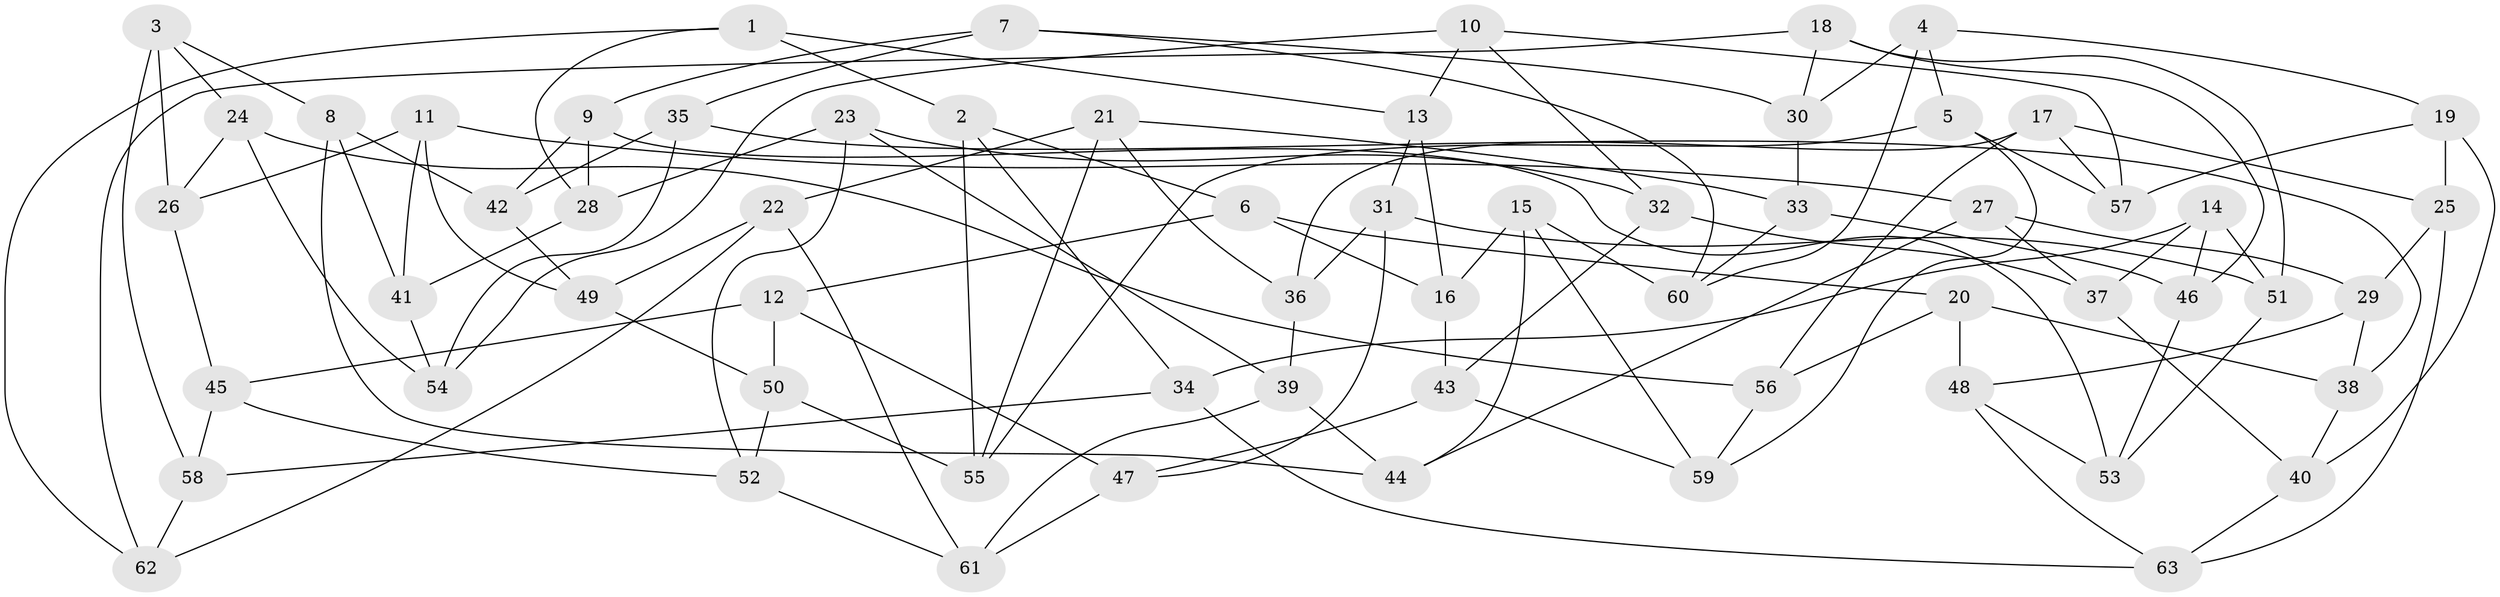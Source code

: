 // Generated by graph-tools (version 1.1) at 2025/37/03/09/25 02:37:58]
// undirected, 63 vertices, 126 edges
graph export_dot {
graph [start="1"]
  node [color=gray90,style=filled];
  1;
  2;
  3;
  4;
  5;
  6;
  7;
  8;
  9;
  10;
  11;
  12;
  13;
  14;
  15;
  16;
  17;
  18;
  19;
  20;
  21;
  22;
  23;
  24;
  25;
  26;
  27;
  28;
  29;
  30;
  31;
  32;
  33;
  34;
  35;
  36;
  37;
  38;
  39;
  40;
  41;
  42;
  43;
  44;
  45;
  46;
  47;
  48;
  49;
  50;
  51;
  52;
  53;
  54;
  55;
  56;
  57;
  58;
  59;
  60;
  61;
  62;
  63;
  1 -- 62;
  1 -- 13;
  1 -- 2;
  1 -- 28;
  2 -- 6;
  2 -- 55;
  2 -- 34;
  3 -- 8;
  3 -- 58;
  3 -- 26;
  3 -- 24;
  4 -- 60;
  4 -- 30;
  4 -- 19;
  4 -- 5;
  5 -- 55;
  5 -- 57;
  5 -- 59;
  6 -- 12;
  6 -- 16;
  6 -- 20;
  7 -- 9;
  7 -- 30;
  7 -- 60;
  7 -- 35;
  8 -- 41;
  8 -- 42;
  8 -- 44;
  9 -- 53;
  9 -- 42;
  9 -- 28;
  10 -- 57;
  10 -- 32;
  10 -- 13;
  10 -- 54;
  11 -- 49;
  11 -- 27;
  11 -- 26;
  11 -- 41;
  12 -- 47;
  12 -- 45;
  12 -- 50;
  13 -- 31;
  13 -- 16;
  14 -- 37;
  14 -- 51;
  14 -- 34;
  14 -- 46;
  15 -- 59;
  15 -- 60;
  15 -- 16;
  15 -- 44;
  16 -- 43;
  17 -- 36;
  17 -- 25;
  17 -- 56;
  17 -- 57;
  18 -- 46;
  18 -- 30;
  18 -- 62;
  18 -- 51;
  19 -- 25;
  19 -- 57;
  19 -- 40;
  20 -- 56;
  20 -- 38;
  20 -- 48;
  21 -- 55;
  21 -- 33;
  21 -- 36;
  21 -- 22;
  22 -- 62;
  22 -- 49;
  22 -- 61;
  23 -- 52;
  23 -- 32;
  23 -- 28;
  23 -- 39;
  24 -- 56;
  24 -- 26;
  24 -- 54;
  25 -- 29;
  25 -- 63;
  26 -- 45;
  27 -- 37;
  27 -- 44;
  27 -- 29;
  28 -- 41;
  29 -- 38;
  29 -- 48;
  30 -- 33;
  31 -- 51;
  31 -- 47;
  31 -- 36;
  32 -- 43;
  32 -- 37;
  33 -- 60;
  33 -- 46;
  34 -- 58;
  34 -- 63;
  35 -- 54;
  35 -- 38;
  35 -- 42;
  36 -- 39;
  37 -- 40;
  38 -- 40;
  39 -- 44;
  39 -- 61;
  40 -- 63;
  41 -- 54;
  42 -- 49;
  43 -- 59;
  43 -- 47;
  45 -- 52;
  45 -- 58;
  46 -- 53;
  47 -- 61;
  48 -- 53;
  48 -- 63;
  49 -- 50;
  50 -- 52;
  50 -- 55;
  51 -- 53;
  52 -- 61;
  56 -- 59;
  58 -- 62;
}
